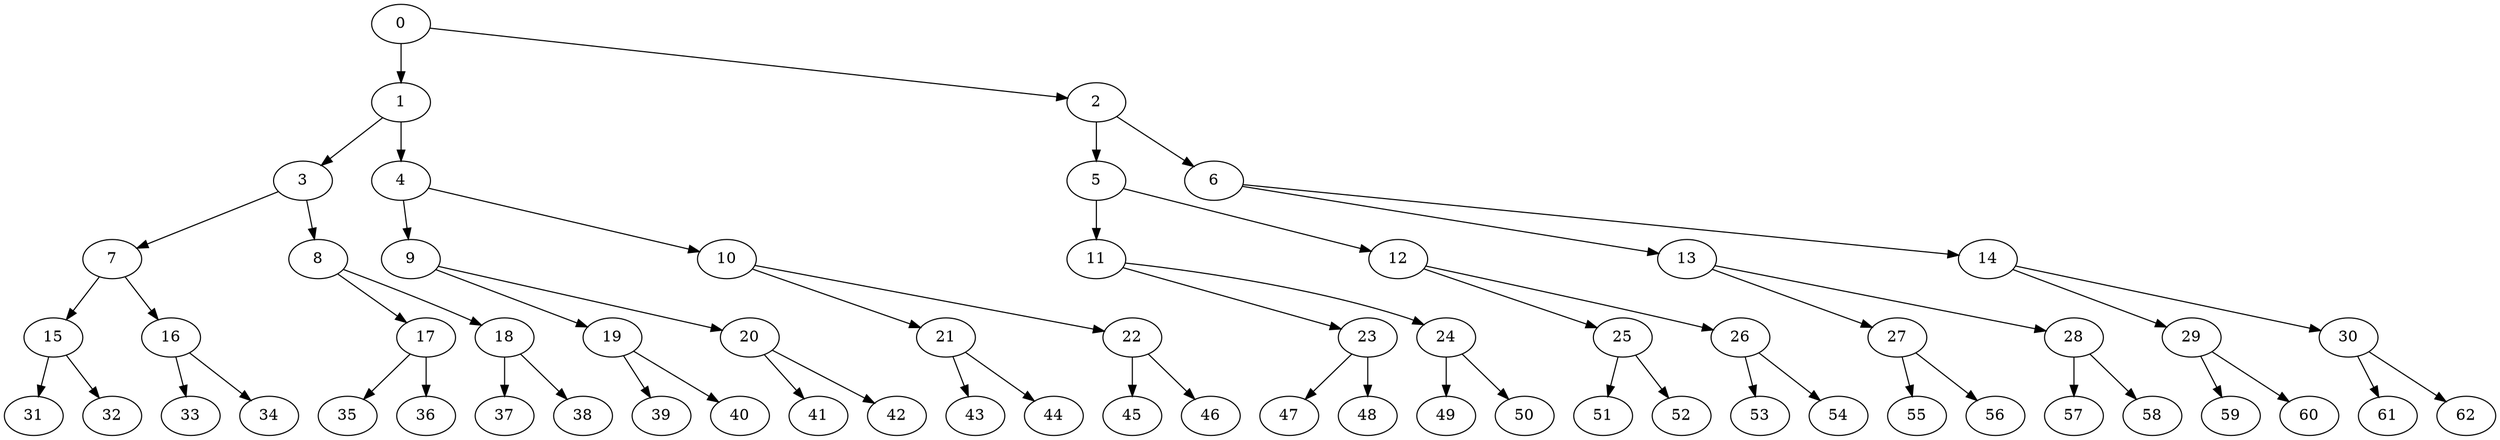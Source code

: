 digraph G {
    0;
    1;
    2;
    3;
    4;
    5;
    6;
    7;
    8;
    9;
    10;
    11;
    12;
    13;
    14;
    15;
    16;
    17;
    18;
    19;
    20;
    21;
    22;
    23;
    24;
    25;
    26;
    27;
    28;
    29;
    30;
    31;
    32;
    33;
    34;
    35;
    36;
    37;
    38;
    39;
    40;
    41;
    42;
    43;
    44;
    45;
    46;
    47;
    48;
    49;
    50;
    51;
    52;
    53;
    54;
    55;
    56;
    57;
    58;
    59;
    60;
    61;
    62;
    0 -> 1 [weight=2];
    0 -> 2 [weight=0];
    1 -> 3 [weight=0];
    1 -> 4 [weight=1];
    2 -> 5 [weight=2];
    2 -> 6 [weight=0];
    3 -> 7 [weight=0];
    3 -> 8 [weight=0];
    4 -> 9 [weight=0];
    4 -> 10 [weight=0];
    5 -> 11 [weight=1];
    5 -> 12 [weight=0];
    6 -> 13 [weight=0];
    6 -> 14 [weight=0];
    7 -> 15 [weight=0];
    7 -> 16 [weight=0];
    8 -> 17 [weight=0];
    8 -> 18 [weight=0];
    9 -> 19 [weight=0];
    9 -> 20 [weight=0];
    10 -> 21 [weight=0];
    10 -> 22 [weight=0];
    11 -> 23 [weight=0];
    11 -> 24 [weight=0];
    12 -> 25 [weight=0];
    12 -> 26 [weight=0];
    13 -> 27 [weight=0];
    13 -> 28 [weight=0];
    14 -> 29 [weight=0];
    14 -> 30 [weight=0];
    15 -> 31 [weight=0];
    15 -> 32 [weight=0];
    16 -> 33 [weight=0];
    16 -> 34 [weight=0];
    17 -> 35 [weight=0];
    17 -> 36 [weight=1];
    18 -> 37 [weight=0];
    18 -> 38 [weight=0];
    19 -> 39 [weight=0];
    19 -> 40 [weight=0];
    20 -> 41 [weight=0];
    20 -> 42 [weight=0];
    21 -> 43 [weight=0];
    21 -> 44 [weight=0];
    22 -> 45 [weight=1];
    22 -> 46 [weight=0];
    23 -> 47 [weight=0];
    23 -> 48 [weight=1];
    24 -> 49 [weight=0];
    24 -> 50 [weight=0];
    25 -> 51 [weight=1];
    25 -> 52 [weight=1];
    26 -> 53 [weight=0];
    26 -> 54 [weight=0];
    27 -> 55 [weight=0];
    27 -> 56 [weight=0];
    28 -> 57 [weight=1];
    28 -> 58 [weight=0];
    29 -> 59 [weight=0];
    29 -> 60 [weight=0];
    30 -> 61 [weight=0];
    30 -> 62 [weight=0];
}
